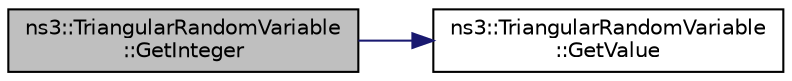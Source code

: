 digraph "ns3::TriangularRandomVariable::GetInteger"
{
 // LATEX_PDF_SIZE
  edge [fontname="Helvetica",fontsize="10",labelfontname="Helvetica",labelfontsize="10"];
  node [fontname="Helvetica",fontsize="10",shape=record];
  rankdir="LR";
  Node1 [label="ns3::TriangularRandomVariable\l::GetInteger",height=0.2,width=0.4,color="black", fillcolor="grey75", style="filled", fontcolor="black",tooltip="Returns a random unsigned integer from a triangular distribution with the current mean,..."];
  Node1 -> Node2 [color="midnightblue",fontsize="10",style="solid",fontname="Helvetica"];
  Node2 [label="ns3::TriangularRandomVariable\l::GetValue",height=0.2,width=0.4,color="black", fillcolor="white", style="filled",URL="$classns3_1_1_triangular_random_variable.html#a2d61dfce4b5be840c57aa1aea655e3c1",tooltip="Returns a random double from a triangular distribution with the current mean, min,..."];
}
